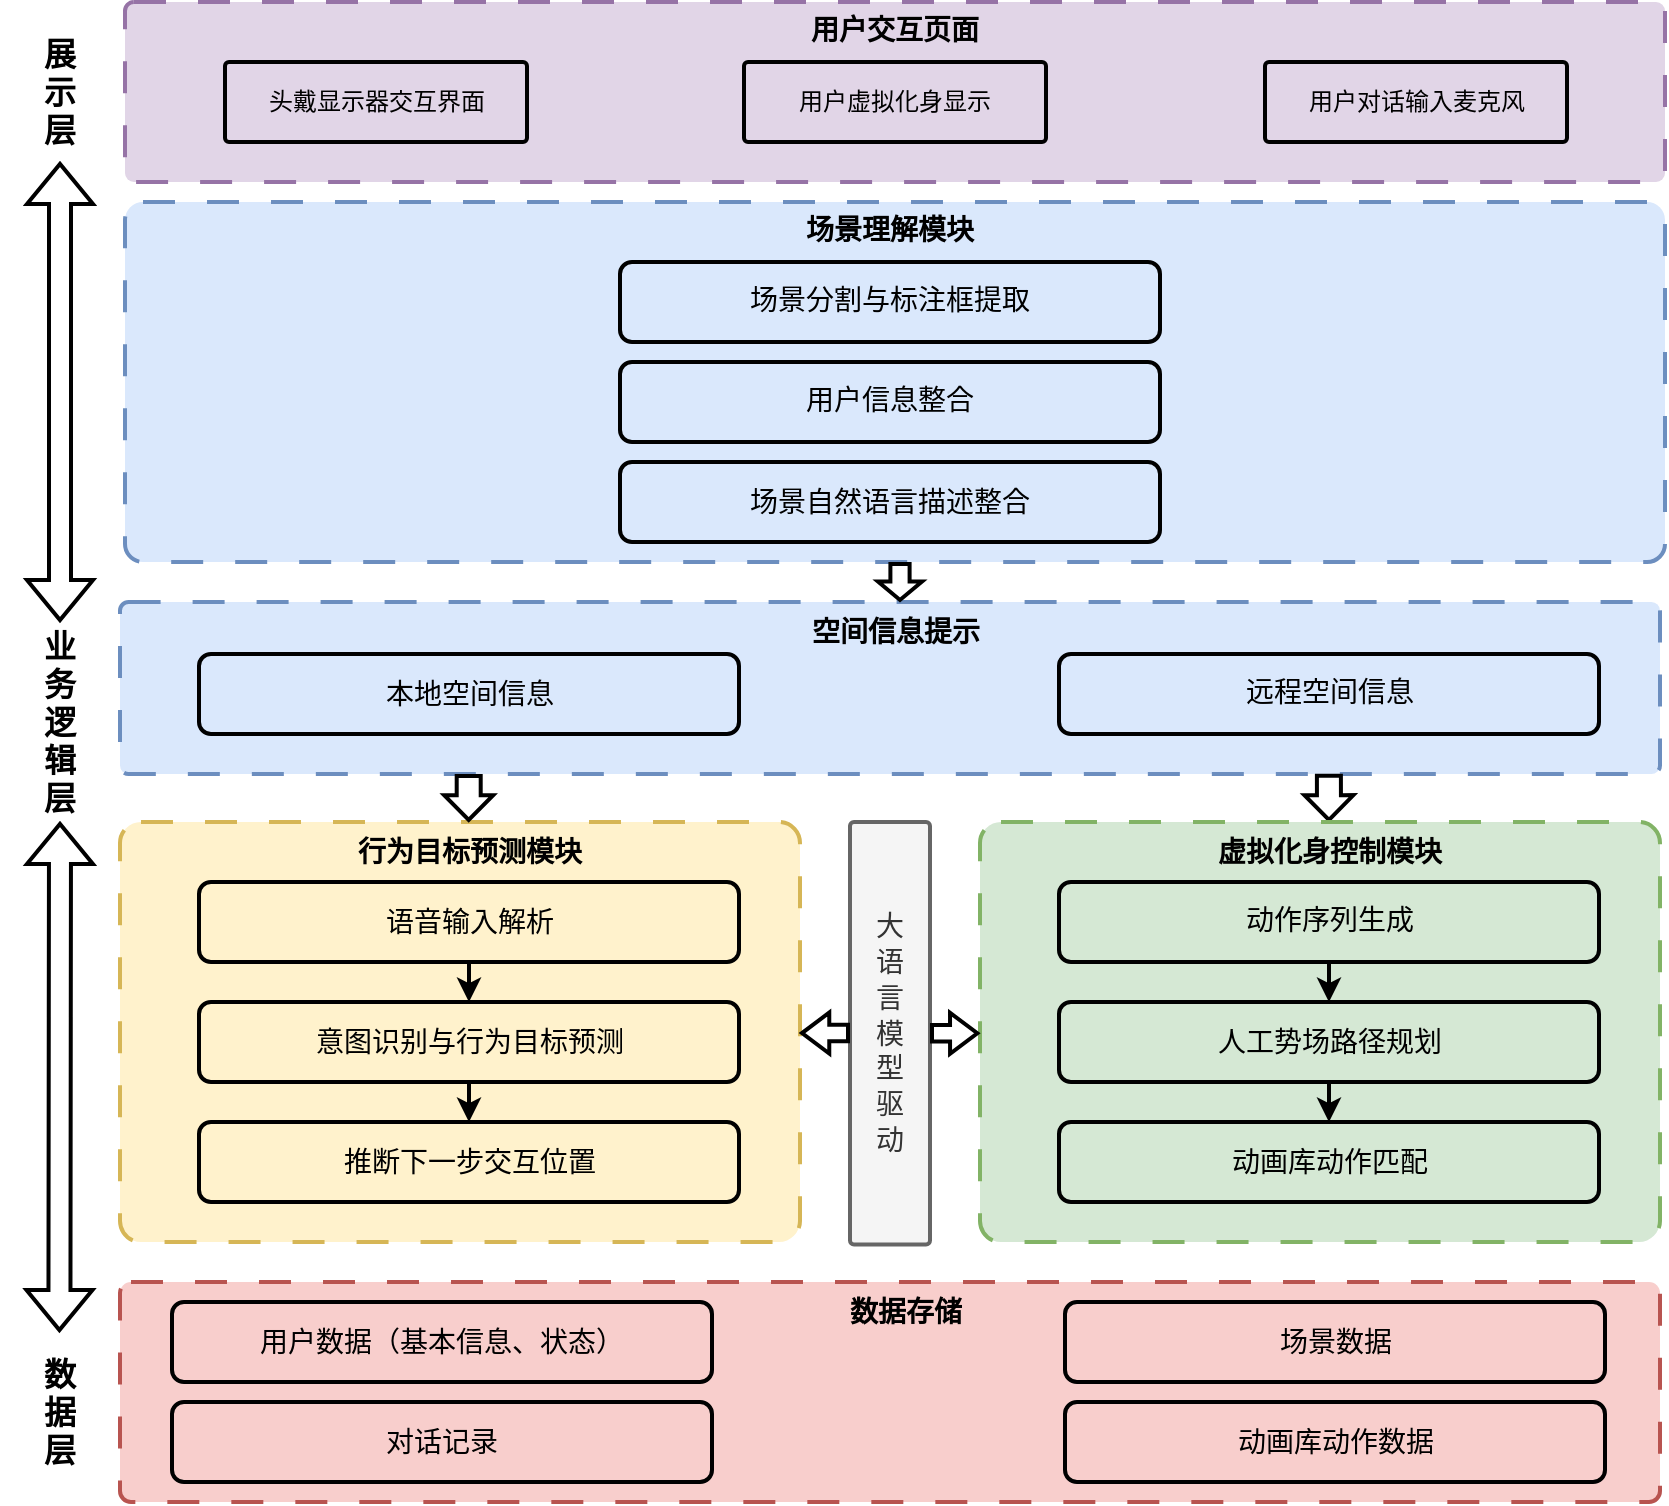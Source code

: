 <mxfile version="26.2.12">
  <diagram name="第 1 页" id="dgRIYfOYXSiigeoHj6j_">
    <mxGraphModel dx="1030" dy="1262" grid="1" gridSize="10" guides="1" tooltips="1" connect="1" arrows="1" fold="1" page="1" pageScale="1" pageWidth="827" pageHeight="1169" math="0" shadow="0">
      <root>
        <mxCell id="0" />
        <mxCell id="1" parent="0" />
        <mxCell id="qxzFnnzq1e7h_CvmnNy5-69" value="" style="rounded=1;whiteSpace=wrap;html=1;arcSize=5;fillColor=#fff2cc;strokeColor=#d6b656;strokeWidth=2;dashed=1;dashPattern=8 8;" parent="1" vertex="1">
          <mxGeometry x="1020" y="600" width="340" height="210" as="geometry" />
        </mxCell>
        <mxCell id="qxzFnnzq1e7h_CvmnNy5-62" value="" style="rounded=1;whiteSpace=wrap;html=1;arcSize=5;fillColor=#dae8fc;strokeColor=#6c8ebf;strokeWidth=2;dashed=1;dashPattern=8 8;" parent="1" vertex="1">
          <mxGeometry x="1020" y="490" width="770" height="86" as="geometry" />
        </mxCell>
        <mxCell id="qxzFnnzq1e7h_CvmnNy5-7" value="&lt;span style=&quot;font-size: 14px;&quot;&gt;&lt;font face=&quot;黑体&quot;&gt;大&lt;/font&gt;&lt;/span&gt;&lt;div&gt;&lt;span style=&quot;font-size: 14px;&quot;&gt;&lt;font face=&quot;黑体&quot;&gt;语&lt;/font&gt;&lt;/span&gt;&lt;/div&gt;&lt;div&gt;&lt;span style=&quot;font-size: 14px;&quot;&gt;&lt;font face=&quot;黑体&quot;&gt;言&lt;/font&gt;&lt;/span&gt;&lt;/div&gt;&lt;div&gt;&lt;span style=&quot;font-size: 14px;&quot;&gt;&lt;font face=&quot;黑体&quot;&gt;模&lt;/font&gt;&lt;/span&gt;&lt;/div&gt;&lt;div&gt;&lt;span style=&quot;font-size: 14px;&quot;&gt;&lt;font face=&quot;黑体&quot;&gt;型&lt;/font&gt;&lt;/span&gt;&lt;/div&gt;&lt;div&gt;&lt;span style=&quot;font-size: 14px;&quot;&gt;&lt;font face=&quot;黑体&quot;&gt;驱&lt;/font&gt;&lt;/span&gt;&lt;/div&gt;&lt;div&gt;&lt;span style=&quot;font-size: 14px;&quot;&gt;&lt;font face=&quot;黑体&quot;&gt;动&lt;/font&gt;&lt;/span&gt;&lt;/div&gt;" style="rounded=1;arcSize=5;whiteSpace=wrap;html=1;horizontal=1;strokeWidth=2;fillColor=#f5f5f5;fontColor=#333333;strokeColor=#666666;" parent="1" vertex="1">
          <mxGeometry x="1385" y="600.0" width="40" height="211.31" as="geometry" />
        </mxCell>
        <mxCell id="qxzFnnzq1e7h_CvmnNy5-29" value="" style="rounded=1;arcSize=5;whiteSpace=wrap;html=1;fillColor=#e1d5e7;strokeWidth=2;dashed=1;dashPattern=8 8;strokeColor=#9673a6;" parent="1" vertex="1">
          <mxGeometry x="1022.5" y="190" width="770" height="90" as="geometry" />
        </mxCell>
        <mxCell id="qxzFnnzq1e7h_CvmnNy5-30" value="&lt;b&gt;&lt;font face=&quot;黑体&quot; style=&quot;font-size: 14px;&quot;&gt;用户交互页面&lt;/font&gt;&lt;/b&gt;" style="text;html=1;align=center;verticalAlign=middle;whiteSpace=wrap;rounded=0;strokeWidth=2;" parent="1" vertex="1">
          <mxGeometry x="1350" y="190" width="115" height="30" as="geometry" />
        </mxCell>
        <mxCell id="qxzFnnzq1e7h_CvmnNy5-31" value="&lt;font face=&quot;黑体&quot;&gt;头戴显示器交互界面&lt;/font&gt;" style="rounded=1;arcSize=5;whiteSpace=wrap;html=1;fillColor=none;strokeWidth=2;" parent="1" vertex="1">
          <mxGeometry x="1072.5" y="220" width="151" height="40" as="geometry" />
        </mxCell>
        <mxCell id="qxzFnnzq1e7h_CvmnNy5-32" value="&lt;font face=&quot;黑体&quot;&gt;用户虚拟化身显示&lt;/font&gt;" style="rounded=1;arcSize=5;whiteSpace=wrap;html=1;fillColor=none;strokeWidth=2;" parent="1" vertex="1">
          <mxGeometry x="1332" y="220" width="151" height="40" as="geometry" />
        </mxCell>
        <mxCell id="qxzFnnzq1e7h_CvmnNy5-33" value="&lt;font face=&quot;黑体&quot;&gt;用户对话输入麦克风&lt;/font&gt;" style="rounded=1;arcSize=5;whiteSpace=wrap;html=1;fillColor=none;strokeWidth=2;" parent="1" vertex="1">
          <mxGeometry x="1592.5" y="220" width="151" height="40" as="geometry" />
        </mxCell>
        <mxCell id="qxzFnnzq1e7h_CvmnNy5-53" value="" style="rounded=1;whiteSpace=wrap;html=1;arcSize=5;fillColor=#dae8fc;strokeColor=#6c8ebf;strokeWidth=2;dashed=1;dashPattern=8 8;" parent="1" vertex="1">
          <mxGeometry x="1022.5" y="290" width="770" height="180" as="geometry" />
        </mxCell>
        <mxCell id="qxzFnnzq1e7h_CvmnNy5-54" value="&lt;font face=&quot;黑体&quot; style=&quot;font-size: 14px;&quot;&gt;场景分割与标注框提取&lt;/font&gt;" style="rounded=1;whiteSpace=wrap;html=1;fillColor=none;strokeWidth=2;" parent="1" vertex="1">
          <mxGeometry x="1270" y="320" width="270" height="40" as="geometry" />
        </mxCell>
        <mxCell id="qxzFnnzq1e7h_CvmnNy5-55" value="&lt;font face=&quot;黑体&quot; style=&quot;font-size: 14px;&quot;&gt;&lt;b&gt;场景理解模块&lt;/b&gt;&lt;/font&gt;" style="text;html=1;align=center;verticalAlign=middle;whiteSpace=wrap;rounded=0;strokeWidth=2;" parent="1" vertex="1">
          <mxGeometry x="1345" y="290" width="120" height="30" as="geometry" />
        </mxCell>
        <mxCell id="qxzFnnzq1e7h_CvmnNy5-56" value="&lt;font face=&quot;黑体&quot; style=&quot;font-size: 14px;&quot;&gt;用户信息整合&lt;/font&gt;" style="rounded=1;whiteSpace=wrap;html=1;fillColor=none;strokeWidth=2;" parent="1" vertex="1">
          <mxGeometry x="1270" y="370" width="270" height="40" as="geometry" />
        </mxCell>
        <mxCell id="qxzFnnzq1e7h_CvmnNy5-57" value="&lt;span style=&quot;font-size: 14px;&quot;&gt;&lt;font face=&quot;黑体&quot;&gt;场景自然语言描述整合&lt;/font&gt;&lt;/span&gt;" style="rounded=1;whiteSpace=wrap;html=1;fillColor=none;strokeWidth=2;" parent="1" vertex="1">
          <mxGeometry x="1270" y="420" width="270" height="40" as="geometry" />
        </mxCell>
        <mxCell id="qxzFnnzq1e7h_CvmnNy5-58" value="" style="shape=flexArrow;endArrow=classic;html=1;rounded=0;entryX=0.5;entryY=0;entryDx=0;entryDy=0;width=11;endSize=3.475;endWidth=10.5;exitX=0.785;exitY=0.998;exitDx=0;exitDy=0;exitPerimeter=0;strokeWidth=2;" parent="1" source="qxzFnnzq1e7h_CvmnNy5-62" target="qxzFnnzq1e7h_CvmnNy5-77" edge="1">
          <mxGeometry width="50" height="50" relative="1" as="geometry">
            <mxPoint x="1624" y="576" as="sourcePoint" />
            <mxPoint x="1624.25" y="636" as="targetPoint" />
          </mxGeometry>
        </mxCell>
        <mxCell id="qxzFnnzq1e7h_CvmnNy5-60" value="&lt;font style=&quot;font-size: 14px;&quot;&gt;本地空间信息&lt;/font&gt;" style="rounded=1;whiteSpace=wrap;html=1;fillColor=none;strokeWidth=2;" parent="1" vertex="1">
          <mxGeometry x="1059.5" y="516" width="270" height="40" as="geometry" />
        </mxCell>
        <mxCell id="qxzFnnzq1e7h_CvmnNy5-61" value="&lt;font face=&quot;黑体&quot; style=&quot;font-size: 14px;&quot;&gt;远程空间信息&lt;/font&gt;" style="rounded=1;whiteSpace=wrap;html=1;fillColor=none;strokeWidth=2;" parent="1" vertex="1">
          <mxGeometry x="1489.5" y="516" width="270" height="40" as="geometry" />
        </mxCell>
        <mxCell id="qxzFnnzq1e7h_CvmnNy5-63" value="&lt;span style=&quot;font-size: 14px;&quot;&gt;&lt;b&gt;&lt;font face=&quot;黑体&quot;&gt;空间信息提示&lt;/font&gt;&lt;/b&gt;&lt;/span&gt;" style="text;html=1;align=center;verticalAlign=middle;whiteSpace=wrap;rounded=0;strokeWidth=2;" parent="1" vertex="1">
          <mxGeometry x="1347.5" y="490" width="120" height="30" as="geometry" />
        </mxCell>
        <mxCell id="qxzFnnzq1e7h_CvmnNy5-64" value="&lt;font style=&quot;font-size: 14px;&quot;&gt;语音输入解析&lt;/font&gt;" style="rounded=1;whiteSpace=wrap;html=1;fillColor=none;strokeWidth=2;" parent="1" vertex="1">
          <mxGeometry x="1059.5" y="630" width="270" height="40" as="geometry" />
        </mxCell>
        <mxCell id="qxzFnnzq1e7h_CvmnNy5-65" value="&lt;span style=&quot;font-size: 14px;&quot;&gt;&lt;font face=&quot;黑体&quot;&gt;意图识别与行为目标预测&lt;/font&gt;&lt;/span&gt;" style="rounded=1;whiteSpace=wrap;html=1;fillColor=none;strokeWidth=2;" parent="1" vertex="1">
          <mxGeometry x="1059.5" y="690" width="270" height="40" as="geometry" />
        </mxCell>
        <mxCell id="qxzFnnzq1e7h_CvmnNy5-66" value="&lt;span style=&quot;font-size: 14px;&quot;&gt;&lt;font face=&quot;黑体&quot;&gt;推断下一步交互位置&lt;/font&gt;&lt;/span&gt;" style="rounded=1;whiteSpace=wrap;html=1;fillColor=none;strokeWidth=2;" parent="1" vertex="1">
          <mxGeometry x="1059.5" y="750" width="270" height="40" as="geometry" />
        </mxCell>
        <mxCell id="qxzFnnzq1e7h_CvmnNy5-67" value="" style="endArrow=classic;html=1;rounded=0;exitX=0.5;exitY=1;exitDx=0;exitDy=0;entryX=0.5;entryY=0;entryDx=0;entryDy=0;strokeWidth=2;" parent="1" source="qxzFnnzq1e7h_CvmnNy5-64" target="qxzFnnzq1e7h_CvmnNy5-65" edge="1">
          <mxGeometry width="50" height="50" relative="1" as="geometry">
            <mxPoint x="1160" y="740" as="sourcePoint" />
            <mxPoint x="1210" y="690" as="targetPoint" />
          </mxGeometry>
        </mxCell>
        <mxCell id="qxzFnnzq1e7h_CvmnNy5-68" value="" style="endArrow=classic;html=1;rounded=0;exitX=0.5;exitY=1;exitDx=0;exitDy=0;entryX=0.5;entryY=0;entryDx=0;entryDy=0;strokeWidth=2;" parent="1" source="qxzFnnzq1e7h_CvmnNy5-65" target="qxzFnnzq1e7h_CvmnNy5-66" edge="1">
          <mxGeometry width="50" height="50" relative="1" as="geometry">
            <mxPoint x="1260" y="690" as="sourcePoint" />
            <mxPoint x="1310" y="640" as="targetPoint" />
          </mxGeometry>
        </mxCell>
        <mxCell id="qxzFnnzq1e7h_CvmnNy5-70" value="&lt;span style=&quot;font-size: 14px;&quot;&gt;&lt;b&gt;&lt;font face=&quot;黑体&quot;&gt;行为目标预测模块&lt;/font&gt;&lt;/b&gt;&lt;/span&gt;" style="text;html=1;align=center;verticalAlign=middle;whiteSpace=wrap;rounded=0;strokeWidth=2;" parent="1" vertex="1">
          <mxGeometry x="1134.5" y="600" width="120" height="30" as="geometry" />
        </mxCell>
        <mxCell id="qxzFnnzq1e7h_CvmnNy5-71" value="" style="rounded=1;whiteSpace=wrap;html=1;arcSize=5;fillColor=#d5e8d4;strokeColor=#82b366;strokeWidth=2;dashed=1;dashPattern=8 8;" parent="1" vertex="1">
          <mxGeometry x="1450" y="600" width="340" height="210" as="geometry" />
        </mxCell>
        <mxCell id="qxzFnnzq1e7h_CvmnNy5-72" value="&lt;font face=&quot;黑体&quot; style=&quot;font-size: 14px;&quot;&gt;动作序列生成&lt;/font&gt;" style="rounded=1;whiteSpace=wrap;html=1;fillColor=none;strokeWidth=2;" parent="1" vertex="1">
          <mxGeometry x="1489.5" y="630" width="270" height="40" as="geometry" />
        </mxCell>
        <mxCell id="qxzFnnzq1e7h_CvmnNy5-73" value="&lt;span style=&quot;font-size: 14px;&quot;&gt;&lt;font face=&quot;黑体&quot;&gt;人工势场路径规划&lt;/font&gt;&lt;/span&gt;" style="rounded=1;whiteSpace=wrap;html=1;fillColor=none;strokeWidth=2;" parent="1" vertex="1">
          <mxGeometry x="1489.5" y="690" width="270" height="40" as="geometry" />
        </mxCell>
        <mxCell id="qxzFnnzq1e7h_CvmnNy5-74" value="&lt;span style=&quot;font-size: 14px;&quot;&gt;&lt;font face=&quot;黑体&quot;&gt;动画库动作匹配&lt;/font&gt;&lt;/span&gt;" style="rounded=1;whiteSpace=wrap;html=1;fillColor=none;strokeWidth=2;" parent="1" vertex="1">
          <mxGeometry x="1489.5" y="750" width="270" height="40" as="geometry" />
        </mxCell>
        <mxCell id="qxzFnnzq1e7h_CvmnNy5-75" value="" style="endArrow=classic;html=1;rounded=0;exitX=0.5;exitY=1;exitDx=0;exitDy=0;entryX=0.5;entryY=0;entryDx=0;entryDy=0;strokeWidth=2;" parent="1" source="qxzFnnzq1e7h_CvmnNy5-72" target="qxzFnnzq1e7h_CvmnNy5-73" edge="1">
          <mxGeometry width="50" height="50" relative="1" as="geometry">
            <mxPoint x="1590" y="740" as="sourcePoint" />
            <mxPoint x="1640" y="690" as="targetPoint" />
          </mxGeometry>
        </mxCell>
        <mxCell id="qxzFnnzq1e7h_CvmnNy5-76" value="" style="endArrow=classic;html=1;rounded=0;exitX=0.5;exitY=1;exitDx=0;exitDy=0;entryX=0.5;entryY=0;entryDx=0;entryDy=0;strokeWidth=2;" parent="1" source="qxzFnnzq1e7h_CvmnNy5-73" target="qxzFnnzq1e7h_CvmnNy5-74" edge="1">
          <mxGeometry width="50" height="50" relative="1" as="geometry">
            <mxPoint x="1690" y="690" as="sourcePoint" />
            <mxPoint x="1740" y="640" as="targetPoint" />
          </mxGeometry>
        </mxCell>
        <mxCell id="qxzFnnzq1e7h_CvmnNy5-77" value="&lt;span style=&quot;font-size: 14px;&quot;&gt;&lt;b&gt;&lt;font face=&quot;黑体&quot;&gt;虚拟化身控制模块&lt;/font&gt;&lt;/b&gt;&lt;/span&gt;" style="text;html=1;align=center;verticalAlign=middle;whiteSpace=wrap;rounded=0;strokeWidth=2;" parent="1" vertex="1">
          <mxGeometry x="1564.5" y="600" width="120" height="30" as="geometry" />
        </mxCell>
        <mxCell id="qxzFnnzq1e7h_CvmnNy5-81" value="" style="shape=flexArrow;endArrow=classic;html=1;rounded=0;exitX=1;exitY=0.5;exitDx=0;exitDy=0;width=7.297;endSize=3.878;endWidth=10.19;entryX=-0.001;entryY=0.503;entryDx=0;entryDy=0;entryPerimeter=0;strokeWidth=2;" parent="1" source="qxzFnnzq1e7h_CvmnNy5-7" target="qxzFnnzq1e7h_CvmnNy5-71" edge="1">
          <mxGeometry width="50" height="50" relative="1" as="geometry">
            <mxPoint x="1440.62" y="708.677" as="sourcePoint" />
            <mxPoint x="1450" y="705" as="targetPoint" />
          </mxGeometry>
        </mxCell>
        <mxCell id="qxzFnnzq1e7h_CvmnNy5-83" value="" style="shape=flexArrow;endArrow=classic;html=1;rounded=0;exitX=1;exitY=0.5;exitDx=0;exitDy=0;entryX=0;entryY=0.504;entryDx=0;entryDy=0;entryPerimeter=0;width=7.297;endSize=3.878;endWidth=10.19;strokeWidth=2;" parent="1" edge="1">
          <mxGeometry width="50" height="50" relative="1" as="geometry">
            <mxPoint x="1385" y="705.52" as="sourcePoint" />
            <mxPoint x="1360" y="705.52" as="targetPoint" />
          </mxGeometry>
        </mxCell>
        <mxCell id="qxzFnnzq1e7h_CvmnNy5-91" value="" style="shape=flexArrow;endArrow=classic;html=1;rounded=0;entryX=0.5;entryY=0;entryDx=0;entryDy=0;width=11;endSize=3.475;endWidth=10.5;strokeWidth=2;" parent="1" edge="1">
          <mxGeometry width="50" height="50" relative="1" as="geometry">
            <mxPoint x="1194.35" y="576" as="sourcePoint" />
            <mxPoint x="1194.35" y="600" as="targetPoint" />
          </mxGeometry>
        </mxCell>
        <mxCell id="qxzFnnzq1e7h_CvmnNy5-95" value="" style="shape=flexArrow;endArrow=classic;html=1;rounded=0;width=8.6;endSize=2.422;endWidth=10.5;strokeWidth=2;" parent="1" edge="1">
          <mxGeometry width="50" height="50" relative="1" as="geometry">
            <mxPoint x="1410" y="470" as="sourcePoint" />
            <mxPoint x="1410" y="490" as="targetPoint" />
          </mxGeometry>
        </mxCell>
        <mxCell id="qxzFnnzq1e7h_CvmnNy5-98" value="" style="rounded=1;arcSize=5;whiteSpace=wrap;html=1;fillColor=#f8cecc;strokeWidth=2;dashed=1;dashPattern=8 8;strokeColor=#b85450;" parent="1" vertex="1">
          <mxGeometry x="1020" y="830" width="770" height="110" as="geometry" />
        </mxCell>
        <mxCell id="qxzFnnzq1e7h_CvmnNy5-99" value="&lt;span style=&quot;font-size: 14px;&quot;&gt;&lt;font face=&quot;黑体&quot;&gt;用户数据（基本信息、状态）&lt;/font&gt;&lt;/span&gt;" style="rounded=1;whiteSpace=wrap;html=1;strokeWidth=2;fillColor=none;" parent="1" vertex="1">
          <mxGeometry x="1046" y="840" width="270" height="40" as="geometry" />
        </mxCell>
        <mxCell id="qxzFnnzq1e7h_CvmnNy5-100" value="&lt;span style=&quot;font-size: 14px;&quot;&gt;&lt;font face=&quot;黑体&quot;&gt;对话记录&lt;/font&gt;&lt;/span&gt;" style="rounded=1;whiteSpace=wrap;html=1;strokeWidth=2;fillColor=none;" parent="1" vertex="1">
          <mxGeometry x="1046" y="890" width="270" height="40" as="geometry" />
        </mxCell>
        <mxCell id="qxzFnnzq1e7h_CvmnNy5-101" value="&lt;span style=&quot;font-size: 14px;&quot;&gt;&lt;font face=&quot;黑体&quot;&gt;场景数据&lt;/font&gt;&lt;/span&gt;" style="rounded=1;whiteSpace=wrap;html=1;strokeWidth=2;fillColor=none;" parent="1" vertex="1">
          <mxGeometry x="1492.5" y="840" width="270" height="40" as="geometry" />
        </mxCell>
        <mxCell id="qxzFnnzq1e7h_CvmnNy5-102" value="&lt;span style=&quot;font-size: 14px;&quot;&gt;&lt;font face=&quot;黑体&quot;&gt;动画库动作数据&lt;/font&gt;&lt;/span&gt;" style="rounded=1;whiteSpace=wrap;html=1;strokeWidth=2;fillColor=none;" parent="1" vertex="1">
          <mxGeometry x="1492.5" y="890" width="270" height="40" as="geometry" />
        </mxCell>
        <mxCell id="qxzFnnzq1e7h_CvmnNy5-103" value="&lt;span style=&quot;font-size: 14px;&quot;&gt;&lt;b&gt;&lt;font face=&quot;黑体&quot;&gt;数据存储&lt;/font&gt;&lt;/b&gt;&lt;/span&gt;" style="text;html=1;align=center;verticalAlign=middle;whiteSpace=wrap;rounded=0;strokeWidth=2;" parent="1" vertex="1">
          <mxGeometry x="1353" y="830" width="120" height="30" as="geometry" />
        </mxCell>
        <mxCell id="qxzFnnzq1e7h_CvmnNy5-104" value="&lt;font style=&quot;font-size: 16px;&quot;&gt;&lt;b style=&quot;&quot;&gt;展&lt;/b&gt;&lt;/font&gt;&lt;div&gt;&lt;font style=&quot;font-size: 16px;&quot;&gt;&lt;b&gt;示&lt;/b&gt;&lt;/font&gt;&lt;/div&gt;&lt;div&gt;&lt;font style=&quot;font-size: 16px;&quot;&gt;&lt;b style=&quot;&quot;&gt;层&lt;/b&gt;&lt;/font&gt;&lt;/div&gt;" style="text;html=1;align=center;verticalAlign=middle;whiteSpace=wrap;rounded=0;strokeWidth=2;" parent="1" vertex="1">
          <mxGeometry x="960" y="200" width="60" height="70" as="geometry" />
        </mxCell>
        <mxCell id="qxzFnnzq1e7h_CvmnNy5-105" value="&lt;b style=&quot;&quot;&gt;&lt;font face=&quot;黑体&quot; style=&quot;font-size: 16px;&quot;&gt;数&lt;/font&gt;&lt;/b&gt;&lt;div&gt;&lt;b&gt;&lt;font face=&quot;黑体&quot; style=&quot;font-size: 16px;&quot;&gt;据&lt;/font&gt;&lt;/b&gt;&lt;/div&gt;&lt;div&gt;&lt;b style=&quot;&quot;&gt;&lt;font face=&quot;黑体&quot; style=&quot;font-size: 16px;&quot;&gt;层&lt;/font&gt;&lt;/b&gt;&lt;/div&gt;" style="text;html=1;align=center;verticalAlign=middle;whiteSpace=wrap;rounded=0;strokeWidth=2;" parent="1" vertex="1">
          <mxGeometry x="960" y="860" width="60" height="70" as="geometry" />
        </mxCell>
        <mxCell id="qxzFnnzq1e7h_CvmnNy5-106" value="&lt;b style=&quot;&quot;&gt;&lt;font face=&quot;黑体&quot; style=&quot;font-size: 16px;&quot;&gt;业&lt;/font&gt;&lt;/b&gt;&lt;div&gt;&lt;b&gt;&lt;font face=&quot;黑体&quot; style=&quot;font-size: 16px;&quot;&gt;务&lt;/font&gt;&lt;/b&gt;&lt;/div&gt;&lt;div&gt;&lt;b&gt;&lt;font face=&quot;黑体&quot; style=&quot;font-size: 16px;&quot;&gt;逻&lt;/font&gt;&lt;/b&gt;&lt;/div&gt;&lt;div&gt;&lt;b&gt;&lt;font face=&quot;黑体&quot; style=&quot;font-size: 16px;&quot;&gt;辑&lt;/font&gt;&lt;/b&gt;&lt;/div&gt;&lt;div&gt;&lt;b style=&quot;&quot;&gt;&lt;font face=&quot;黑体&quot; style=&quot;font-size: 16px;&quot;&gt;层&lt;/font&gt;&lt;/b&gt;&lt;/div&gt;" style="text;html=1;align=center;verticalAlign=middle;whiteSpace=wrap;rounded=0;strokeWidth=2;" parent="1" vertex="1">
          <mxGeometry x="960" y="515" width="60" height="70" as="geometry" />
        </mxCell>
        <mxCell id="qxzFnnzq1e7h_CvmnNy5-107" value="" style="shape=flexArrow;endArrow=classic;startArrow=classic;html=1;rounded=0;strokeWidth=2;" parent="1" edge="1">
          <mxGeometry width="100" height="100" relative="1" as="geometry">
            <mxPoint x="990" y="500" as="sourcePoint" />
            <mxPoint x="990" y="270" as="targetPoint" />
          </mxGeometry>
        </mxCell>
        <mxCell id="qxzFnnzq1e7h_CvmnNy5-109" value="" style="shape=flexArrow;endArrow=classic;startArrow=classic;html=1;rounded=0;strokeWidth=2;" parent="1" edge="1">
          <mxGeometry width="100" height="100" relative="1" as="geometry">
            <mxPoint x="989.71" y="855" as="sourcePoint" />
            <mxPoint x="990" y="600" as="targetPoint" />
          </mxGeometry>
        </mxCell>
      </root>
    </mxGraphModel>
  </diagram>
</mxfile>
